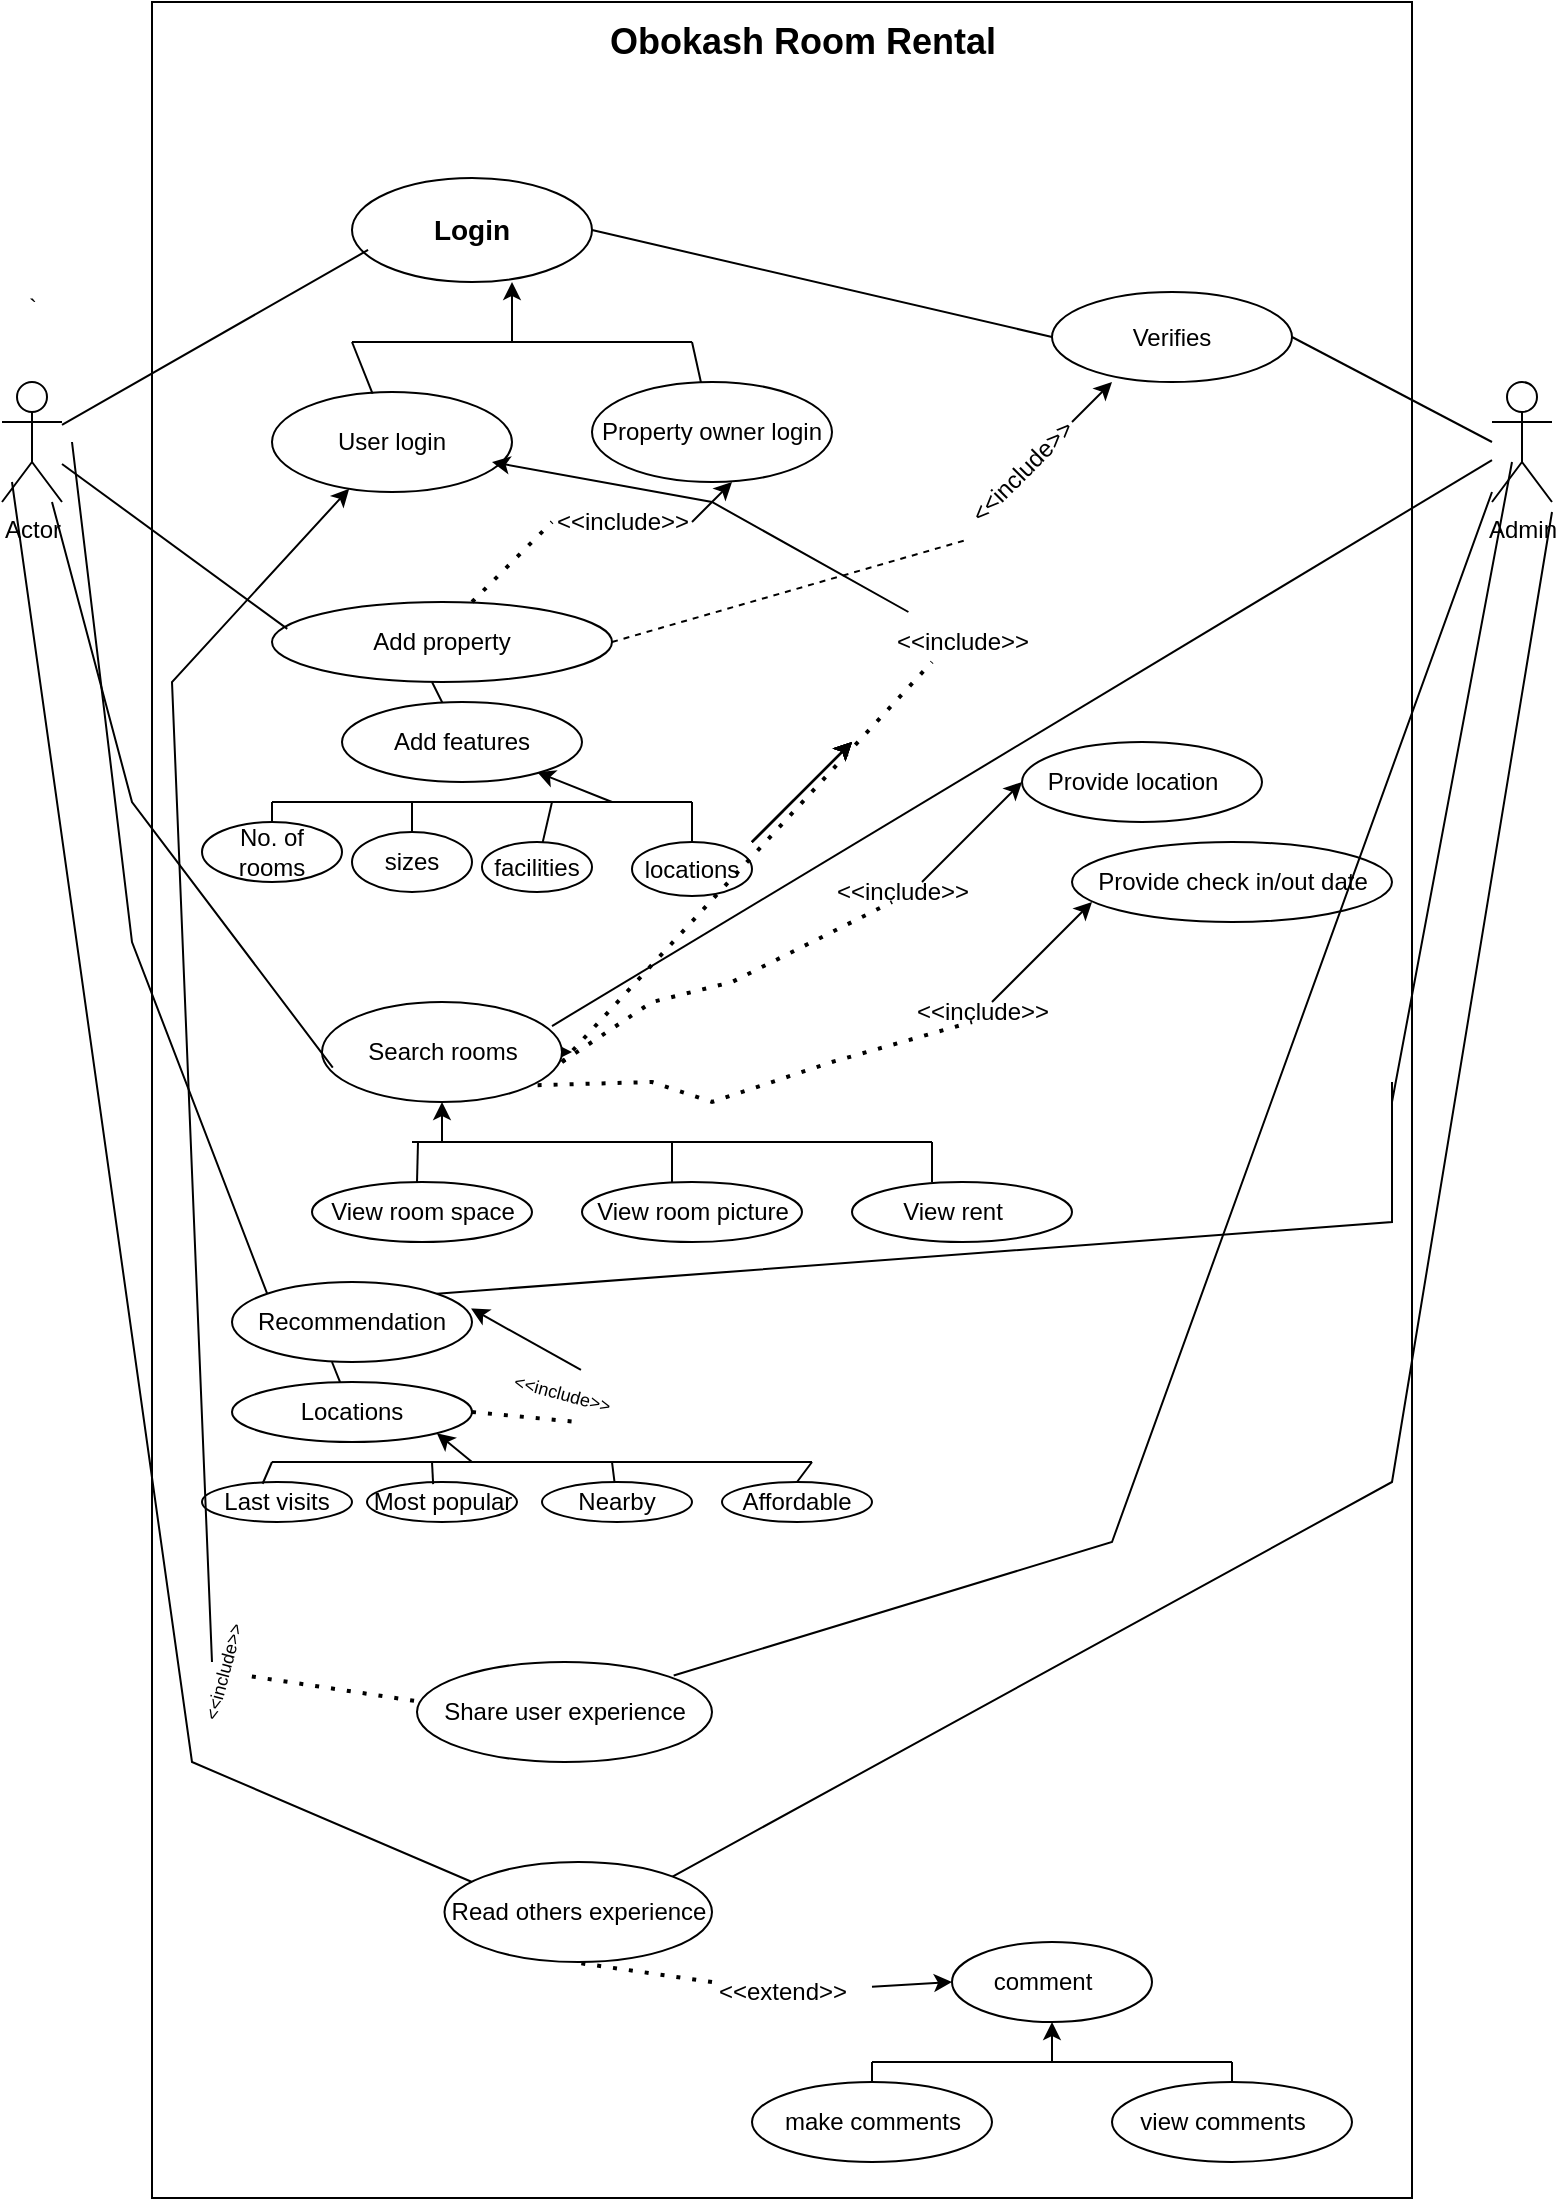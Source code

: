 <mxfile version="21.8.2" type="google">
  <diagram name="Page-1" id="-Hoz8bjs1ONaEQ4kYEF7">
    <mxGraphModel dx="1026" dy="538" grid="1" gridSize="10" guides="1" tooltips="1" connect="1" arrows="1" fold="1" page="1" pageScale="1" pageWidth="850" pageHeight="1100" math="0" shadow="0">
      <root>
        <mxCell id="0" />
        <mxCell id="1" parent="0" />
        <mxCell id="ojJm9kWUbketYqbMoCzm-1" value="" style="rounded=0;whiteSpace=wrap;html=1;movable=0;resizable=0;rotatable=0;deletable=0;editable=0;locked=1;connectable=0;" parent="1" vertex="1">
          <mxGeometry x="100" y="2" width="630" height="1098" as="geometry" />
        </mxCell>
        <mxCell id="ojJm9kWUbketYqbMoCzm-2" value="`" style="text;html=1;align=center;verticalAlign=middle;resizable=0;points=[];autosize=1;strokeColor=none;fillColor=none;" parent="1" vertex="1">
          <mxGeometry x="25" y="140" width="30" height="30" as="geometry" />
        </mxCell>
        <mxCell id="ojJm9kWUbketYqbMoCzm-3" value="&lt;b&gt;&lt;font style=&quot;font-size: 18px;&quot;&gt;Obokash Room Rental&lt;/font&gt;&lt;/b&gt;" style="text;html=1;align=center;verticalAlign=middle;resizable=0;points=[];autosize=1;strokeColor=none;fillColor=none;" parent="1" vertex="1">
          <mxGeometry x="315" y="2" width="220" height="40" as="geometry" />
        </mxCell>
        <mxCell id="ojJm9kWUbketYqbMoCzm-4" value="Actor" style="shape=umlActor;verticalLabelPosition=bottom;verticalAlign=top;html=1;outlineConnect=0;" parent="1" vertex="1">
          <mxGeometry x="25" y="192" width="30" height="60" as="geometry" />
        </mxCell>
        <mxCell id="ojJm9kWUbketYqbMoCzm-6" value="Admin" style="shape=umlActor;verticalLabelPosition=bottom;verticalAlign=top;html=1;outlineConnect=0;" parent="1" vertex="1">
          <mxGeometry x="770" y="192" width="30" height="60" as="geometry" />
        </mxCell>
        <mxCell id="ojJm9kWUbketYqbMoCzm-9" value="&lt;font style=&quot;font-size: 14px;&quot;&gt;&lt;b&gt;Login&lt;/b&gt;&lt;/font&gt;" style="ellipse;whiteSpace=wrap;html=1;" parent="1" vertex="1">
          <mxGeometry x="200" y="90" width="120" height="52" as="geometry" />
        </mxCell>
        <mxCell id="ojJm9kWUbketYqbMoCzm-11" value="" style="endArrow=none;html=1;rounded=0;entryX=0.067;entryY=0.692;entryDx=0;entryDy=0;entryPerimeter=0;" parent="1" source="ojJm9kWUbketYqbMoCzm-4" target="ojJm9kWUbketYqbMoCzm-9" edge="1">
          <mxGeometry width="50" height="50" relative="1" as="geometry">
            <mxPoint x="60" y="202" as="sourcePoint" />
            <mxPoint x="390" y="12" as="targetPoint" />
          </mxGeometry>
        </mxCell>
        <mxCell id="ojJm9kWUbketYqbMoCzm-12" value="User login" style="ellipse;whiteSpace=wrap;html=1;" parent="1" vertex="1">
          <mxGeometry x="160" y="197" width="120" height="50" as="geometry" />
        </mxCell>
        <mxCell id="ojJm9kWUbketYqbMoCzm-13" value="Property owner login" style="ellipse;whiteSpace=wrap;html=1;" parent="1" vertex="1">
          <mxGeometry x="320" y="192" width="120" height="50" as="geometry" />
        </mxCell>
        <mxCell id="ojJm9kWUbketYqbMoCzm-14" value="" style="endArrow=classic;html=1;rounded=0;" parent="1" edge="1">
          <mxGeometry width="50" height="50" relative="1" as="geometry">
            <mxPoint x="280" y="172" as="sourcePoint" />
            <mxPoint x="280" y="142" as="targetPoint" />
          </mxGeometry>
        </mxCell>
        <mxCell id="ojJm9kWUbketYqbMoCzm-15" value="" style="endArrow=none;html=1;rounded=0;" parent="1" edge="1">
          <mxGeometry width="50" height="50" relative="1" as="geometry">
            <mxPoint x="200" y="172" as="sourcePoint" />
            <mxPoint x="370" y="172" as="targetPoint" />
          </mxGeometry>
        </mxCell>
        <mxCell id="ojJm9kWUbketYqbMoCzm-16" value="" style="endArrow=none;html=1;rounded=0;exitX=0.419;exitY=0.017;exitDx=0;exitDy=0;exitPerimeter=0;" parent="1" source="ojJm9kWUbketYqbMoCzm-12" edge="1">
          <mxGeometry width="50" height="50" relative="1" as="geometry">
            <mxPoint x="210" y="192" as="sourcePoint" />
            <mxPoint x="200" y="172" as="targetPoint" />
          </mxGeometry>
        </mxCell>
        <mxCell id="ojJm9kWUbketYqbMoCzm-17" value="" style="endArrow=none;html=1;rounded=0;" parent="1" source="ojJm9kWUbketYqbMoCzm-13" edge="1">
          <mxGeometry width="50" height="50" relative="1" as="geometry">
            <mxPoint x="310" y="222" as="sourcePoint" />
            <mxPoint x="370" y="172" as="targetPoint" />
          </mxGeometry>
        </mxCell>
        <mxCell id="ojJm9kWUbketYqbMoCzm-19" value="Add property" style="ellipse;whiteSpace=wrap;html=1;" parent="1" vertex="1">
          <mxGeometry x="160" y="302" width="170" height="40" as="geometry" />
        </mxCell>
        <mxCell id="ojJm9kWUbketYqbMoCzm-20" value="" style="endArrow=none;html=1;rounded=0;entryX=0.045;entryY=0.336;entryDx=0;entryDy=0;entryPerimeter=0;" parent="1" source="ojJm9kWUbketYqbMoCzm-4" target="ojJm9kWUbketYqbMoCzm-19" edge="1">
          <mxGeometry width="50" height="50" relative="1" as="geometry">
            <mxPoint x="60" y="322" as="sourcePoint" />
            <mxPoint x="160" y="312" as="targetPoint" />
          </mxGeometry>
        </mxCell>
        <mxCell id="kYcAE9McIEV8M1zZk4c5-11" style="edgeStyle=orthogonalEdgeStyle;rounded=0;orthogonalLoop=1;jettySize=auto;html=1;exitX=1;exitY=0.5;exitDx=0;exitDy=0;" parent="1" source="kYcAE9McIEV8M1zZk4c5-1" edge="1">
          <mxGeometry relative="1" as="geometry">
            <mxPoint x="305" y="527" as="targetPoint" />
          </mxGeometry>
        </mxCell>
        <mxCell id="kYcAE9McIEV8M1zZk4c5-13" style="edgeStyle=orthogonalEdgeStyle;rounded=0;orthogonalLoop=1;jettySize=auto;html=1;exitX=1;exitY=0.5;exitDx=0;exitDy=0;" parent="1" source="kYcAE9McIEV8M1zZk4c5-1" edge="1">
          <mxGeometry relative="1" as="geometry">
            <mxPoint x="310" y="527" as="targetPoint" />
          </mxGeometry>
        </mxCell>
        <mxCell id="kYcAE9McIEV8M1zZk4c5-1" value="" style="ellipse;whiteSpace=wrap;html=1;" parent="1" vertex="1">
          <mxGeometry x="185" y="502" width="120" height="50" as="geometry" />
        </mxCell>
        <mxCell id="ojJm9kWUbketYqbMoCzm-21" value="" style="endArrow=classic;html=1;rounded=0;" parent="1" edge="1">
          <mxGeometry width="50" height="50" relative="1" as="geometry">
            <mxPoint x="370" y="262" as="sourcePoint" />
            <mxPoint x="390" y="242" as="targetPoint" />
          </mxGeometry>
        </mxCell>
        <mxCell id="ojJm9kWUbketYqbMoCzm-22" value="&amp;lt;&amp;lt;include&amp;gt;&amp;gt;" style="text;html=1;align=center;verticalAlign=middle;resizable=0;points=[];autosize=1;strokeColor=none;fillColor=none;" parent="1" vertex="1">
          <mxGeometry x="290" y="247" width="90" height="30" as="geometry" />
        </mxCell>
        <mxCell id="ojJm9kWUbketYqbMoCzm-23" value="" style="endArrow=none;dashed=1;html=1;dashPattern=1 3;strokeWidth=2;rounded=0;" parent="1" edge="1">
          <mxGeometry width="50" height="50" relative="1" as="geometry">
            <mxPoint x="260" y="302" as="sourcePoint" />
            <mxPoint x="300" y="262" as="targetPoint" />
          </mxGeometry>
        </mxCell>
        <mxCell id="ojJm9kWUbketYqbMoCzm-24" value="Add features" style="ellipse;whiteSpace=wrap;html=1;" parent="1" vertex="1">
          <mxGeometry x="195" y="352" width="120" height="40" as="geometry" />
        </mxCell>
        <mxCell id="ojJm9kWUbketYqbMoCzm-25" value="No. of rooms" style="ellipse;whiteSpace=wrap;html=1;" parent="1" vertex="1">
          <mxGeometry x="125" y="412" width="70" height="30" as="geometry" />
        </mxCell>
        <mxCell id="ojJm9kWUbketYqbMoCzm-26" value="sizes" style="ellipse;whiteSpace=wrap;html=1;" parent="1" vertex="1">
          <mxGeometry x="200" y="417" width="60" height="30" as="geometry" />
        </mxCell>
        <mxCell id="ojJm9kWUbketYqbMoCzm-27" value="facilities" style="ellipse;whiteSpace=wrap;html=1;" parent="1" vertex="1">
          <mxGeometry x="265" y="422" width="55" height="25" as="geometry" />
        </mxCell>
        <mxCell id="kYcAE9McIEV8M1zZk4c5-8" value="Search rooms&lt;br&gt;" style="text;html=1;align=center;verticalAlign=middle;resizable=0;points=[];autosize=1;strokeColor=none;fillColor=none;" parent="1" vertex="1">
          <mxGeometry x="195" y="512" width="100" height="30" as="geometry" />
        </mxCell>
        <mxCell id="kYcAE9McIEV8M1zZk4c5-7" value="" style="endArrow=none;html=1;rounded=0;entryX=0.045;entryY=0.656;entryDx=0;entryDy=0;entryPerimeter=0;" parent="1" source="ojJm9kWUbketYqbMoCzm-4" target="kYcAE9McIEV8M1zZk4c5-1" edge="1">
          <mxGeometry width="50" height="50" relative="1" as="geometry">
            <mxPoint x="70" y="422" as="sourcePoint" />
            <mxPoint x="90" y="402" as="targetPoint" />
            <Array as="points">
              <mxPoint x="50" y="252" />
              <mxPoint x="90" y="402" />
            </Array>
          </mxGeometry>
        </mxCell>
        <mxCell id="ojJm9kWUbketYqbMoCzm-28" value="locations" style="ellipse;whiteSpace=wrap;html=1;" parent="1" vertex="1">
          <mxGeometry x="340" y="422" width="60" height="27" as="geometry" />
        </mxCell>
        <mxCell id="kYcAE9McIEV8M1zZk4c5-12" value="" style="endArrow=none;dashed=1;html=1;dashPattern=1 3;strokeWidth=2;rounded=0;" parent="1" edge="1">
          <mxGeometry width="50" height="50" relative="1" as="geometry">
            <mxPoint x="305" y="532" as="sourcePoint" />
            <mxPoint x="490" y="332" as="targetPoint" />
          </mxGeometry>
        </mxCell>
        <mxCell id="ojJm9kWUbketYqbMoCzm-30" value="" style="endArrow=none;html=1;rounded=0;" parent="1" source="ojJm9kWUbketYqbMoCzm-25" edge="1">
          <mxGeometry width="50" height="50" relative="1" as="geometry">
            <mxPoint x="110" y="432" as="sourcePoint" />
            <mxPoint x="160" y="402" as="targetPoint" />
          </mxGeometry>
        </mxCell>
        <mxCell id="ojJm9kWUbketYqbMoCzm-29" value="" style="endArrow=none;html=1;rounded=0;" parent="1" edge="1">
          <mxGeometry width="50" height="50" relative="1" as="geometry">
            <mxPoint x="160" y="402" as="sourcePoint" />
            <mxPoint x="370" y="402" as="targetPoint" />
          </mxGeometry>
        </mxCell>
        <mxCell id="kYcAE9McIEV8M1zZk4c5-14" value="&amp;lt;&amp;lt;include&amp;gt;&amp;gt;" style="text;html=1;align=center;verticalAlign=middle;resizable=0;points=[];autosize=1;strokeColor=none;fillColor=none;" parent="1" vertex="1">
          <mxGeometry x="460" y="307" width="90" height="30" as="geometry" />
        </mxCell>
        <mxCell id="ojJm9kWUbketYqbMoCzm-32" value="" style="endArrow=none;html=1;rounded=0;" parent="1" source="ojJm9kWUbketYqbMoCzm-27" edge="1">
          <mxGeometry width="50" height="50" relative="1" as="geometry">
            <mxPoint x="280" y="452" as="sourcePoint" />
            <mxPoint x="300" y="402" as="targetPoint" />
          </mxGeometry>
        </mxCell>
        <mxCell id="ojJm9kWUbketYqbMoCzm-33" value="" style="endArrow=none;html=1;rounded=0;" parent="1" source="ojJm9kWUbketYqbMoCzm-28" edge="1">
          <mxGeometry width="50" height="50" relative="1" as="geometry">
            <mxPoint x="320" y="452" as="sourcePoint" />
            <mxPoint x="370" y="402" as="targetPoint" />
          </mxGeometry>
        </mxCell>
        <mxCell id="ojJm9kWUbketYqbMoCzm-31" value="" style="endArrow=none;html=1;rounded=0;" parent="1" source="ojJm9kWUbketYqbMoCzm-26" edge="1">
          <mxGeometry width="50" height="50" relative="1" as="geometry">
            <mxPoint x="160" y="442" as="sourcePoint" />
            <mxPoint x="230" y="402" as="targetPoint" />
          </mxGeometry>
        </mxCell>
        <mxCell id="ojJm9kWUbketYqbMoCzm-34" value="" style="endArrow=classic;html=1;rounded=0;entryX=0.813;entryY=0.876;entryDx=0;entryDy=0;entryPerimeter=0;" parent="1" target="ojJm9kWUbketYqbMoCzm-24" edge="1">
          <mxGeometry width="50" height="50" relative="1" as="geometry">
            <mxPoint x="330" y="402" as="sourcePoint" />
            <mxPoint x="310" y="392" as="targetPoint" />
          </mxGeometry>
        </mxCell>
        <mxCell id="ojJm9kWUbketYqbMoCzm-35" value="" style="endArrow=none;html=1;rounded=0;" parent="1" source="ojJm9kWUbketYqbMoCzm-24" edge="1">
          <mxGeometry width="50" height="50" relative="1" as="geometry">
            <mxPoint x="190" y="392" as="sourcePoint" />
            <mxPoint x="240" y="342" as="targetPoint" />
          </mxGeometry>
        </mxCell>
        <mxCell id="ojJm9kWUbketYqbMoCzm-36" value="Verifies" style="ellipse;whiteSpace=wrap;html=1;" parent="1" vertex="1">
          <mxGeometry x="550" y="147" width="120" height="45" as="geometry" />
        </mxCell>
        <mxCell id="kYcAE9McIEV8M1zZk4c5-16" value="" style="endArrow=none;dashed=1;html=1;dashPattern=1 3;strokeWidth=2;rounded=0;" parent="1" edge="1">
          <mxGeometry width="50" height="50" relative="1" as="geometry">
            <mxPoint x="305" y="532" as="sourcePoint" />
            <mxPoint x="470" y="452" as="targetPoint" />
            <Array as="points">
              <mxPoint x="350" y="502" />
              <mxPoint x="390" y="492" />
            </Array>
          </mxGeometry>
        </mxCell>
        <mxCell id="ojJm9kWUbketYqbMoCzm-37" value="" style="endArrow=none;html=1;rounded=0;exitX=1;exitY=0.5;exitDx=0;exitDy=0;" parent="1" source="ojJm9kWUbketYqbMoCzm-36" edge="1">
          <mxGeometry width="50" height="50" relative="1" as="geometry">
            <mxPoint x="720" y="272" as="sourcePoint" />
            <mxPoint x="770" y="222" as="targetPoint" />
          </mxGeometry>
        </mxCell>
        <mxCell id="kYcAE9McIEV8M1zZk4c5-15" value="" style="endArrow=classic;html=1;rounded=0;" parent="1" source="kYcAE9McIEV8M1zZk4c5-14" edge="1">
          <mxGeometry width="50" height="50" relative="1" as="geometry">
            <mxPoint x="400" y="322" as="sourcePoint" />
            <mxPoint x="270" y="232" as="targetPoint" />
            <Array as="points">
              <mxPoint x="380" y="252" />
            </Array>
          </mxGeometry>
        </mxCell>
        <mxCell id="ojJm9kWUbketYqbMoCzm-38" value="" style="endArrow=none;html=1;rounded=0;exitX=1;exitY=0.5;exitDx=0;exitDy=0;entryX=0;entryY=0.5;entryDx=0;entryDy=0;" parent="1" source="ojJm9kWUbketYqbMoCzm-9" target="ojJm9kWUbketYqbMoCzm-36" edge="1">
          <mxGeometry width="50" height="50" relative="1" as="geometry">
            <mxPoint x="450" y="182" as="sourcePoint" />
            <mxPoint x="500" y="132" as="targetPoint" />
          </mxGeometry>
        </mxCell>
        <mxCell id="kYcAE9McIEV8M1zZk4c5-17" value="&amp;lt;&amp;lt;include&amp;gt;&amp;gt;" style="text;html=1;align=center;verticalAlign=middle;resizable=0;points=[];autosize=1;strokeColor=none;fillColor=none;" parent="1" vertex="1">
          <mxGeometry x="430" y="432" width="90" height="30" as="geometry" />
        </mxCell>
        <mxCell id="kYcAE9McIEV8M1zZk4c5-18" value="" style="ellipse;whiteSpace=wrap;html=1;" parent="1" vertex="1">
          <mxGeometry x="535" y="372" width="120" height="40" as="geometry" />
        </mxCell>
        <mxCell id="kYcAE9McIEV8M1zZk4c5-19" value="" style="endArrow=classic;html=1;rounded=0;" parent="1" edge="1">
          <mxGeometry width="50" height="50" relative="1" as="geometry">
            <mxPoint x="485" y="442" as="sourcePoint" />
            <mxPoint x="535" y="392" as="targetPoint" />
          </mxGeometry>
        </mxCell>
        <mxCell id="kYcAE9McIEV8M1zZk4c5-20" value="&amp;lt;&amp;lt;include&amp;gt;&amp;gt;" style="text;html=1;align=center;verticalAlign=middle;resizable=0;points=[];autosize=1;strokeColor=none;fillColor=none;rotation=-45;" parent="1" vertex="1">
          <mxGeometry x="490" y="222" width="90" height="30" as="geometry" />
        </mxCell>
        <mxCell id="ojJm9kWUbketYqbMoCzm-40" value="" style="endArrow=none;dashed=1;html=1;rounded=0;exitX=1;exitY=0.5;exitDx=0;exitDy=0;entryX=0.004;entryY=0.628;entryDx=0;entryDy=0;entryPerimeter=0;" parent="1" source="ojJm9kWUbketYqbMoCzm-19" target="kYcAE9McIEV8M1zZk4c5-20" edge="1">
          <mxGeometry width="50" height="50" relative="1" as="geometry">
            <mxPoint x="350" y="422" as="sourcePoint" />
            <mxPoint x="400" y="372" as="targetPoint" />
          </mxGeometry>
        </mxCell>
        <mxCell id="kYcAE9McIEV8M1zZk4c5-21" value="Provide location" style="text;html=1;align=center;verticalAlign=middle;resizable=0;points=[];autosize=1;strokeColor=none;fillColor=none;" parent="1" vertex="1">
          <mxGeometry x="535" y="377" width="110" height="30" as="geometry" />
        </mxCell>
        <mxCell id="ojJm9kWUbketYqbMoCzm-41" value="" style="endArrow=classic;html=1;rounded=0;" parent="1" edge="1">
          <mxGeometry width="50" height="50" relative="1" as="geometry">
            <mxPoint x="560" y="212" as="sourcePoint" />
            <mxPoint x="580" y="192" as="targetPoint" />
          </mxGeometry>
        </mxCell>
        <mxCell id="ojJm9kWUbketYqbMoCzm-42" value="Recommendation" style="ellipse;whiteSpace=wrap;html=1;" parent="1" vertex="1">
          <mxGeometry x="140" y="642" width="120" height="40" as="geometry" />
        </mxCell>
        <mxCell id="kYcAE9McIEV8M1zZk4c5-22" value="" style="endArrow=none;dashed=1;html=1;dashPattern=1 3;strokeWidth=2;rounded=0;exitX=0.978;exitY=1.053;exitDx=0;exitDy=0;exitPerimeter=0;" parent="1" source="kYcAE9McIEV8M1zZk4c5-8" edge="1">
          <mxGeometry width="50" height="50" relative="1" as="geometry">
            <mxPoint x="315" y="542" as="sourcePoint" />
            <mxPoint x="510" y="512" as="targetPoint" />
            <Array as="points">
              <mxPoint x="350" y="542" />
              <mxPoint x="380" y="552" />
              <mxPoint x="440" y="532" />
            </Array>
          </mxGeometry>
        </mxCell>
        <mxCell id="kYcAE9McIEV8M1zZk4c5-23" value="&amp;lt;&amp;lt;include&amp;gt;&amp;gt;" style="text;html=1;align=center;verticalAlign=middle;resizable=0;points=[];autosize=1;strokeColor=none;fillColor=none;" parent="1" vertex="1">
          <mxGeometry x="470" y="492" width="90" height="30" as="geometry" />
        </mxCell>
        <mxCell id="kYcAE9McIEV8M1zZk4c5-25" value="" style="endArrow=classic;html=1;rounded=0;" parent="1" edge="1">
          <mxGeometry width="50" height="50" relative="1" as="geometry">
            <mxPoint x="400" y="422" as="sourcePoint" />
            <mxPoint x="450" y="372" as="targetPoint" />
          </mxGeometry>
        </mxCell>
        <mxCell id="kYcAE9McIEV8M1zZk4c5-26" value="" style="endArrow=classic;html=1;rounded=0;" parent="1" edge="1">
          <mxGeometry width="50" height="50" relative="1" as="geometry">
            <mxPoint x="400" y="422" as="sourcePoint" />
            <mxPoint x="450" y="372" as="targetPoint" />
          </mxGeometry>
        </mxCell>
        <mxCell id="kYcAE9McIEV8M1zZk4c5-27" value="" style="endArrow=classic;html=1;rounded=0;" parent="1" edge="1">
          <mxGeometry width="50" height="50" relative="1" as="geometry">
            <mxPoint x="400" y="422" as="sourcePoint" />
            <mxPoint x="450" y="372" as="targetPoint" />
          </mxGeometry>
        </mxCell>
        <mxCell id="ojJm9kWUbketYqbMoCzm-43" value="" style="endArrow=none;html=1;rounded=0;exitX=0;exitY=0;exitDx=0;exitDy=0;" parent="1" source="ojJm9kWUbketYqbMoCzm-42" edge="1">
          <mxGeometry width="50" height="50" relative="1" as="geometry">
            <mxPoint x="170" y="622" as="sourcePoint" />
            <mxPoint x="60" y="222" as="targetPoint" />
            <Array as="points">
              <mxPoint x="90" y="472" />
            </Array>
          </mxGeometry>
        </mxCell>
        <mxCell id="kYcAE9McIEV8M1zZk4c5-28" value="" style="endArrow=classic;html=1;rounded=0;" parent="1" edge="1">
          <mxGeometry width="50" height="50" relative="1" as="geometry">
            <mxPoint x="400" y="422" as="sourcePoint" />
            <mxPoint x="450" y="372" as="targetPoint" />
          </mxGeometry>
        </mxCell>
        <mxCell id="kYcAE9McIEV8M1zZk4c5-29" value="" style="endArrow=classic;html=1;rounded=0;" parent="1" edge="1">
          <mxGeometry width="50" height="50" relative="1" as="geometry">
            <mxPoint x="400" y="422" as="sourcePoint" />
            <mxPoint x="450" y="372" as="targetPoint" />
          </mxGeometry>
        </mxCell>
        <mxCell id="ojJm9kWUbketYqbMoCzm-44" value="Locations" style="ellipse;whiteSpace=wrap;html=1;" parent="1" vertex="1">
          <mxGeometry x="140" y="692" width="120" height="30" as="geometry" />
        </mxCell>
        <mxCell id="kYcAE9McIEV8M1zZk4c5-35" value="" style="endArrow=none;html=1;rounded=0;exitX=1.05;exitY=0.067;exitDx=0;exitDy=0;exitPerimeter=0;" parent="1" source="kYcAE9McIEV8M1zZk4c5-8" target="ojJm9kWUbketYqbMoCzm-6" edge="1">
          <mxGeometry width="50" height="50" relative="1" as="geometry">
            <mxPoint x="630" y="332" as="sourcePoint" />
            <mxPoint x="680" y="282" as="targetPoint" />
          </mxGeometry>
        </mxCell>
        <mxCell id="ojJm9kWUbketYqbMoCzm-47" value="" style="endArrow=none;dashed=1;html=1;dashPattern=1 3;strokeWidth=2;rounded=0;exitX=1;exitY=0.5;exitDx=0;exitDy=0;entryX=0.599;entryY=0.929;entryDx=0;entryDy=0;entryPerimeter=0;" parent="1" source="ojJm9kWUbketYqbMoCzm-44" edge="1">
          <mxGeometry width="50" height="50" relative="1" as="geometry">
            <mxPoint x="280" y="742" as="sourcePoint" />
            <mxPoint x="310.275" y="711.738" as="targetPoint" />
          </mxGeometry>
        </mxCell>
        <mxCell id="kYcAE9McIEV8M1zZk4c5-36" value="" style="ellipse;whiteSpace=wrap;html=1;" parent="1" vertex="1">
          <mxGeometry x="180" y="592" width="110" height="30" as="geometry" />
        </mxCell>
        <mxCell id="ojJm9kWUbketYqbMoCzm-48" value="" style="endArrow=classic;html=1;rounded=0;entryX=0.996;entryY=0.331;entryDx=0;entryDy=0;entryPerimeter=0;exitX=0.59;exitY=0.064;exitDx=0;exitDy=0;exitPerimeter=0;" parent="1" source="ojJm9kWUbketYqbMoCzm-58" target="ojJm9kWUbketYqbMoCzm-42" edge="1">
          <mxGeometry width="50" height="50" relative="1" as="geometry">
            <mxPoint x="316.192" y="684.439" as="sourcePoint" />
            <mxPoint x="300" y="722" as="targetPoint" />
            <Array as="points" />
          </mxGeometry>
        </mxCell>
        <mxCell id="kYcAE9McIEV8M1zZk4c5-37" value="" style="ellipse;whiteSpace=wrap;html=1;" parent="1" vertex="1">
          <mxGeometry x="315" y="592" width="110" height="30" as="geometry" />
        </mxCell>
        <mxCell id="kYcAE9McIEV8M1zZk4c5-31" value="" style="ellipse;whiteSpace=wrap;html=1;" parent="1" vertex="1">
          <mxGeometry x="560" y="422" width="160" height="40" as="geometry" />
        </mxCell>
        <mxCell id="kYcAE9McIEV8M1zZk4c5-38" value="" style="ellipse;whiteSpace=wrap;html=1;" parent="1" vertex="1">
          <mxGeometry x="450" y="592" width="110" height="30" as="geometry" />
        </mxCell>
        <mxCell id="kYcAE9McIEV8M1zZk4c5-40" value="" style="endArrow=none;html=1;rounded=0;" parent="1" edge="1">
          <mxGeometry width="50" height="50" relative="1" as="geometry">
            <mxPoint x="230" y="572" as="sourcePoint" />
            <mxPoint x="490" y="572" as="targetPoint" />
          </mxGeometry>
        </mxCell>
        <mxCell id="ojJm9kWUbketYqbMoCzm-49" value="Last visits" style="ellipse;whiteSpace=wrap;html=1;" parent="1" vertex="1">
          <mxGeometry x="125" y="742" width="75" height="20" as="geometry" />
        </mxCell>
        <mxCell id="kYcAE9McIEV8M1zZk4c5-30" value="" style="endArrow=classic;html=1;rounded=0;" parent="1" edge="1">
          <mxGeometry width="50" height="50" relative="1" as="geometry">
            <mxPoint x="520" y="502" as="sourcePoint" />
            <mxPoint x="570" y="452" as="targetPoint" />
          </mxGeometry>
        </mxCell>
        <mxCell id="kYcAE9McIEV8M1zZk4c5-32" value="Provide check in/out date" style="text;html=1;align=center;verticalAlign=middle;resizable=0;points=[];autosize=1;strokeColor=none;fillColor=none;" parent="1" vertex="1">
          <mxGeometry x="560" y="427" width="160" height="30" as="geometry" />
        </mxCell>
        <mxCell id="ojJm9kWUbketYqbMoCzm-50" value="Most popular" style="ellipse;whiteSpace=wrap;html=1;" parent="1" vertex="1">
          <mxGeometry x="207.5" y="742" width="75" height="20" as="geometry" />
        </mxCell>
        <mxCell id="ojJm9kWUbketYqbMoCzm-51" value="Nearby" style="ellipse;whiteSpace=wrap;html=1;" parent="1" vertex="1">
          <mxGeometry x="295" y="742" width="75" height="20" as="geometry" />
        </mxCell>
        <mxCell id="ojJm9kWUbketYqbMoCzm-52" value="Affordable" style="ellipse;whiteSpace=wrap;html=1;" parent="1" vertex="1">
          <mxGeometry x="385" y="742" width="75" height="20" as="geometry" />
        </mxCell>
        <mxCell id="kYcAE9McIEV8M1zZk4c5-43" value="" style="endArrow=none;html=1;rounded=0;" parent="1" edge="1">
          <mxGeometry width="50" height="50" relative="1" as="geometry">
            <mxPoint x="490" y="592" as="sourcePoint" />
            <mxPoint x="490" y="572" as="targetPoint" />
          </mxGeometry>
        </mxCell>
        <mxCell id="kYcAE9McIEV8M1zZk4c5-45" value="" style="endArrow=none;html=1;rounded=0;" parent="1" edge="1">
          <mxGeometry width="50" height="50" relative="1" as="geometry">
            <mxPoint x="360" y="592" as="sourcePoint" />
            <mxPoint x="360" y="572" as="targetPoint" />
          </mxGeometry>
        </mxCell>
        <mxCell id="kYcAE9McIEV8M1zZk4c5-46" value="" style="endArrow=none;html=1;rounded=0;" parent="1" edge="1">
          <mxGeometry width="50" height="50" relative="1" as="geometry">
            <mxPoint x="232.5" y="592" as="sourcePoint" />
            <mxPoint x="233" y="572" as="targetPoint" />
          </mxGeometry>
        </mxCell>
        <mxCell id="ojJm9kWUbketYqbMoCzm-53" value="" style="endArrow=none;html=1;rounded=0;" parent="1" edge="1">
          <mxGeometry width="50" height="50" relative="1" as="geometry">
            <mxPoint x="160" y="732" as="sourcePoint" />
            <mxPoint x="430" y="732" as="targetPoint" />
          </mxGeometry>
        </mxCell>
        <mxCell id="ojJm9kWUbketYqbMoCzm-54" value="" style="endArrow=none;html=1;rounded=0;exitX=0.404;exitY=0.044;exitDx=0;exitDy=0;exitPerimeter=0;" parent="1" source="ojJm9kWUbketYqbMoCzm-49" edge="1">
          <mxGeometry width="50" height="50" relative="1" as="geometry">
            <mxPoint x="110" y="782" as="sourcePoint" />
            <mxPoint x="160" y="732" as="targetPoint" />
          </mxGeometry>
        </mxCell>
        <mxCell id="ojJm9kWUbketYqbMoCzm-55" value="" style="endArrow=none;html=1;rounded=0;exitX=0.441;exitY=0.054;exitDx=0;exitDy=0;exitPerimeter=0;" parent="1" source="ojJm9kWUbketYqbMoCzm-50" edge="1">
          <mxGeometry width="50" height="50" relative="1" as="geometry">
            <mxPoint x="190" y="782" as="sourcePoint" />
            <mxPoint x="240" y="732" as="targetPoint" />
          </mxGeometry>
        </mxCell>
        <mxCell id="kYcAE9McIEV8M1zZk4c5-47" value="" style="endArrow=classic;html=1;rounded=0;entryX=0.5;entryY=1;entryDx=0;entryDy=0;" parent="1" target="kYcAE9McIEV8M1zZk4c5-1" edge="1">
          <mxGeometry width="50" height="50" relative="1" as="geometry">
            <mxPoint x="245" y="572" as="sourcePoint" />
            <mxPoint x="295" y="522" as="targetPoint" />
          </mxGeometry>
        </mxCell>
        <mxCell id="kYcAE9McIEV8M1zZk4c5-48" value="View room space&lt;br&gt;" style="text;html=1;align=center;verticalAlign=middle;resizable=0;points=[];autosize=1;strokeColor=none;fillColor=none;" parent="1" vertex="1">
          <mxGeometry x="175" y="592" width="120" height="30" as="geometry" />
        </mxCell>
        <mxCell id="ojJm9kWUbketYqbMoCzm-58" value="&lt;font style=&quot;font-size: 9px;&quot;&gt;&amp;lt;&amp;lt;include&amp;gt;&amp;gt;&lt;/font&gt;" style="text;html=1;align=center;verticalAlign=middle;resizable=0;points=[];autosize=1;strokeColor=none;fillColor=none;rotation=15;" parent="1" vertex="1">
          <mxGeometry x="270" y="682" width="70" height="30" as="geometry" />
        </mxCell>
        <mxCell id="ojJm9kWUbketYqbMoCzm-57" value="" style="endArrow=none;html=1;rounded=0;exitX=0.5;exitY=0;exitDx=0;exitDy=0;" parent="1" source="ojJm9kWUbketYqbMoCzm-52" edge="1">
          <mxGeometry width="50" height="50" relative="1" as="geometry">
            <mxPoint x="380" y="782" as="sourcePoint" />
            <mxPoint x="430" y="732" as="targetPoint" />
          </mxGeometry>
        </mxCell>
        <mxCell id="kYcAE9McIEV8M1zZk4c5-49" value="View room picture&lt;br&gt;" style="text;html=1;align=center;verticalAlign=middle;resizable=0;points=[];autosize=1;strokeColor=none;fillColor=none;" parent="1" vertex="1">
          <mxGeometry x="310" y="592" width="120" height="30" as="geometry" />
        </mxCell>
        <mxCell id="ojJm9kWUbketYqbMoCzm-56" value="" style="endArrow=none;html=1;rounded=0;" parent="1" source="ojJm9kWUbketYqbMoCzm-51" edge="1">
          <mxGeometry width="50" height="50" relative="1" as="geometry">
            <mxPoint x="280" y="782" as="sourcePoint" />
            <mxPoint x="330" y="732" as="targetPoint" />
          </mxGeometry>
        </mxCell>
        <mxCell id="ojJm9kWUbketYqbMoCzm-59" value="" style="endArrow=none;html=1;rounded=0;exitX=1;exitY=0;exitDx=0;exitDy=0;" parent="1" source="ojJm9kWUbketYqbMoCzm-42" edge="1">
          <mxGeometry width="50" height="50" relative="1" as="geometry">
            <mxPoint x="610" y="642" as="sourcePoint" />
            <mxPoint x="780" y="232" as="targetPoint" />
            <Array as="points">
              <mxPoint x="720" y="612" />
              <mxPoint x="720" y="542" />
              <mxPoint x="720" y="552" />
            </Array>
          </mxGeometry>
        </mxCell>
        <mxCell id="kYcAE9McIEV8M1zZk4c5-50" value="View rent" style="text;html=1;align=center;verticalAlign=middle;resizable=0;points=[];autosize=1;strokeColor=none;fillColor=none;" parent="1" vertex="1">
          <mxGeometry x="465" y="592" width="70" height="30" as="geometry" />
        </mxCell>
        <mxCell id="ojJm9kWUbketYqbMoCzm-60" value="" style="endArrow=classic;html=1;rounded=0;entryX=1;entryY=1;entryDx=0;entryDy=0;" parent="1" target="ojJm9kWUbketYqbMoCzm-44" edge="1">
          <mxGeometry width="50" height="50" relative="1" as="geometry">
            <mxPoint x="260" y="732" as="sourcePoint" />
            <mxPoint x="200" y="722" as="targetPoint" />
          </mxGeometry>
        </mxCell>
        <mxCell id="ojJm9kWUbketYqbMoCzm-61" value="" style="endArrow=none;html=1;rounded=0;" parent="1" source="ojJm9kWUbketYqbMoCzm-44" edge="1">
          <mxGeometry width="50" height="50" relative="1" as="geometry">
            <mxPoint x="140" y="732" as="sourcePoint" />
            <mxPoint x="190" y="682" as="targetPoint" />
          </mxGeometry>
        </mxCell>
        <mxCell id="3kiPiT8L1jtW9e2mRs-q-1" value="" style="ellipse;whiteSpace=wrap;html=1;" parent="1" vertex="1">
          <mxGeometry x="232.5" y="832" width="147.5" height="50" as="geometry" />
        </mxCell>
        <mxCell id="3kiPiT8L1jtW9e2mRs-q-4" value="" style="endArrow=classic;html=1;rounded=0;" parent="1" target="ojJm9kWUbketYqbMoCzm-12" edge="1">
          <mxGeometry width="50" height="50" relative="1" as="geometry">
            <mxPoint x="130" y="832" as="sourcePoint" />
            <mxPoint x="90" y="282" as="targetPoint" />
            <Array as="points">
              <mxPoint x="110" y="342" />
            </Array>
          </mxGeometry>
        </mxCell>
        <mxCell id="3kiPiT8L1jtW9e2mRs-q-5" value="&lt;font style=&quot;font-size: 9px;&quot;&gt;&amp;lt;&amp;lt;include&amp;gt;&amp;gt;&lt;/font&gt;" style="text;html=1;align=center;verticalAlign=middle;resizable=0;points=[];autosize=1;strokeColor=none;fillColor=none;rotation=285;" parent="1" vertex="1">
          <mxGeometry x="100" y="822" width="70" height="30" as="geometry" />
        </mxCell>
        <mxCell id="3kiPiT8L1jtW9e2mRs-q-6" value="" style="endArrow=none;dashed=1;html=1;dashPattern=1 3;strokeWidth=2;rounded=0;" parent="1" source="3kiPiT8L1jtW9e2mRs-q-5" edge="1">
          <mxGeometry width="50" height="50" relative="1" as="geometry">
            <mxPoint x="185" y="902" as="sourcePoint" />
            <mxPoint x="235" y="852" as="targetPoint" />
          </mxGeometry>
        </mxCell>
        <mxCell id="3kiPiT8L1jtW9e2mRs-q-7" value="Share user experience&lt;br&gt;" style="text;html=1;align=center;verticalAlign=middle;resizable=0;points=[];autosize=1;strokeColor=none;fillColor=none;" parent="1" vertex="1">
          <mxGeometry x="236.25" y="842" width="140" height="30" as="geometry" />
        </mxCell>
        <mxCell id="3kiPiT8L1jtW9e2mRs-q-9" value="" style="endArrow=none;html=1;rounded=0;exitX=0.89;exitY=-0.107;exitDx=0;exitDy=0;exitPerimeter=0;" parent="1" source="3kiPiT8L1jtW9e2mRs-q-7" edge="1">
          <mxGeometry width="50" height="50" relative="1" as="geometry">
            <mxPoint x="360" y="828.6" as="sourcePoint" />
            <mxPoint x="770" y="247" as="targetPoint" />
            <Array as="points">
              <mxPoint x="580" y="772" />
            </Array>
          </mxGeometry>
        </mxCell>
        <mxCell id="3kiPiT8L1jtW9e2mRs-q-10" value="" style="ellipse;whiteSpace=wrap;html=1;" parent="1" vertex="1">
          <mxGeometry x="246.25" y="932" width="133.75" height="50" as="geometry" />
        </mxCell>
        <mxCell id="3kiPiT8L1jtW9e2mRs-q-12" value="Read others experience&lt;br&gt;" style="text;html=1;align=center;verticalAlign=middle;resizable=0;points=[];autosize=1;strokeColor=none;fillColor=none;" parent="1" vertex="1">
          <mxGeometry x="238.13" y="942" width="150" height="30" as="geometry" />
        </mxCell>
        <mxCell id="3kiPiT8L1jtW9e2mRs-q-13" value="" style="endArrow=none;html=1;rounded=0;" parent="1" edge="1">
          <mxGeometry width="50" height="50" relative="1" as="geometry">
            <mxPoint x="260" y="942" as="sourcePoint" />
            <mxPoint x="30" y="242" as="targetPoint" />
            <Array as="points">
              <mxPoint x="120" y="882" />
            </Array>
          </mxGeometry>
        </mxCell>
        <mxCell id="3kiPiT8L1jtW9e2mRs-q-14" value="" style="endArrow=none;html=1;rounded=0;exitX=1;exitY=0;exitDx=0;exitDy=0;" parent="1" source="3kiPiT8L1jtW9e2mRs-q-10" edge="1">
          <mxGeometry width="50" height="50" relative="1" as="geometry">
            <mxPoint x="750" y="307" as="sourcePoint" />
            <mxPoint x="800" y="257" as="targetPoint" />
            <Array as="points">
              <mxPoint x="720" y="742" />
            </Array>
          </mxGeometry>
        </mxCell>
        <mxCell id="3kiPiT8L1jtW9e2mRs-q-16" value="" style="ellipse;whiteSpace=wrap;html=1;" parent="1" vertex="1">
          <mxGeometry x="500" y="972" width="100" height="40" as="geometry" />
        </mxCell>
        <mxCell id="3kiPiT8L1jtW9e2mRs-q-18" value="" style="endArrow=none;dashed=1;html=1;dashPattern=1 3;strokeWidth=2;rounded=0;" parent="1" edge="1">
          <mxGeometry width="50" height="50" relative="1" as="geometry">
            <mxPoint x="380" y="992" as="sourcePoint" />
            <mxPoint x="310" y="982" as="targetPoint" />
          </mxGeometry>
        </mxCell>
        <mxCell id="3kiPiT8L1jtW9e2mRs-q-19" value="&amp;lt;&amp;lt;extend&amp;gt;&amp;gt;" style="text;html=1;align=center;verticalAlign=middle;resizable=0;points=[];autosize=1;strokeColor=none;fillColor=none;" parent="1" vertex="1">
          <mxGeometry x="370" y="982" width="90" height="30" as="geometry" />
        </mxCell>
        <mxCell id="3kiPiT8L1jtW9e2mRs-q-20" value="" style="endArrow=classic;html=1;rounded=0;" parent="1" source="3kiPiT8L1jtW9e2mRs-q-19" edge="1">
          <mxGeometry width="50" height="50" relative="1" as="geometry">
            <mxPoint x="460" y="984.941" as="sourcePoint" />
            <mxPoint x="500" y="992" as="targetPoint" />
          </mxGeometry>
        </mxCell>
        <mxCell id="3kiPiT8L1jtW9e2mRs-q-21" value="comment&lt;br&gt;" style="text;html=1;align=center;verticalAlign=middle;resizable=0;points=[];autosize=1;strokeColor=none;fillColor=none;" parent="1" vertex="1">
          <mxGeometry x="510" y="977" width="70" height="30" as="geometry" />
        </mxCell>
        <mxCell id="3kiPiT8L1jtW9e2mRs-q-22" value="" style="ellipse;whiteSpace=wrap;html=1;" parent="1" vertex="1">
          <mxGeometry x="400" y="1042" width="120" height="40" as="geometry" />
        </mxCell>
        <mxCell id="3kiPiT8L1jtW9e2mRs-q-23" value="" style="ellipse;whiteSpace=wrap;html=1;" parent="1" vertex="1">
          <mxGeometry x="580" y="1042" width="120" height="40" as="geometry" />
        </mxCell>
        <mxCell id="3kiPiT8L1jtW9e2mRs-q-24" value="make comments&lt;br&gt;" style="text;html=1;align=center;verticalAlign=middle;resizable=0;points=[];autosize=1;strokeColor=none;fillColor=none;" parent="1" vertex="1">
          <mxGeometry x="405" y="1047" width="110" height="30" as="geometry" />
        </mxCell>
        <mxCell id="3kiPiT8L1jtW9e2mRs-q-25" value="view comments&lt;br&gt;" style="text;html=1;align=center;verticalAlign=middle;resizable=0;points=[];autosize=1;strokeColor=none;fillColor=none;" parent="1" vertex="1">
          <mxGeometry x="580" y="1047" width="110" height="30" as="geometry" />
        </mxCell>
        <mxCell id="3kiPiT8L1jtW9e2mRs-q-26" value="" style="endArrow=none;html=1;rounded=0;" parent="1" edge="1">
          <mxGeometry width="50" height="50" relative="1" as="geometry">
            <mxPoint x="460" y="1032" as="sourcePoint" />
            <mxPoint x="640" y="1032" as="targetPoint" />
          </mxGeometry>
        </mxCell>
        <mxCell id="3kiPiT8L1jtW9e2mRs-q-30" value="" style="endArrow=classic;html=1;rounded=0;entryX=0.5;entryY=1;entryDx=0;entryDy=0;" parent="1" target="3kiPiT8L1jtW9e2mRs-q-16" edge="1">
          <mxGeometry width="50" height="50" relative="1" as="geometry">
            <mxPoint x="550" y="1032" as="sourcePoint" />
            <mxPoint x="600" y="972" as="targetPoint" />
          </mxGeometry>
        </mxCell>
        <mxCell id="3kiPiT8L1jtW9e2mRs-q-32" value="" style="endArrow=none;html=1;rounded=0;" parent="1" edge="1">
          <mxGeometry width="50" height="50" relative="1" as="geometry">
            <mxPoint x="460" y="1042" as="sourcePoint" />
            <mxPoint x="460" y="1032" as="targetPoint" />
          </mxGeometry>
        </mxCell>
        <mxCell id="3kiPiT8L1jtW9e2mRs-q-33" value="" style="endArrow=none;html=1;rounded=0;" parent="1" edge="1">
          <mxGeometry width="50" height="50" relative="1" as="geometry">
            <mxPoint x="640" y="1042" as="sourcePoint" />
            <mxPoint x="640" y="1032" as="targetPoint" />
          </mxGeometry>
        </mxCell>
      </root>
    </mxGraphModel>
  </diagram>
</mxfile>

